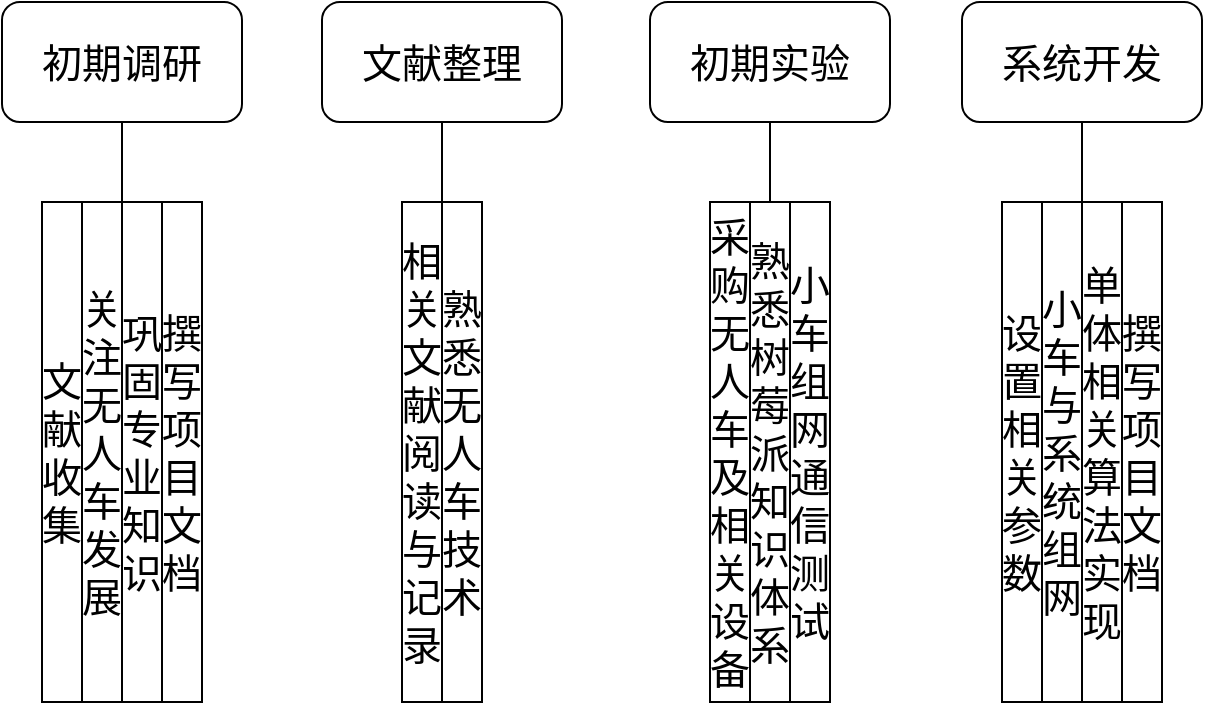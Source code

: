 <mxfile>
    <diagram id="7I0Fuxh0iw9nB6YdbWl7" name="Page-1">
        <mxGraphModel dx="820" dy="421" grid="1" gridSize="10" guides="1" tooltips="1" connect="1" arrows="1" fold="1" page="1" pageScale="1" pageWidth="827" pageHeight="1169" math="0" shadow="0">
            <root>
                <mxCell id="0"/>
                <mxCell id="1" parent="0"/>
                <mxCell id="2" value="&lt;font style=&quot;font-size: 20px&quot; color=&quot;#000000&quot; face=&quot;Comic Sans MS&quot;&gt;初期调研&lt;/font&gt;" style="rounded=1;whiteSpace=wrap;html=1;" parent="1" vertex="1">
                    <mxGeometry x="90" y="70" width="120" height="60" as="geometry"/>
                </mxCell>
                <mxCell id="3" value="&lt;font color=&quot;#000000&quot;&gt;文献收集&lt;/font&gt;" style="rounded=0;whiteSpace=wrap;html=1;fontSize=20;" parent="1" vertex="1">
                    <mxGeometry x="110" y="170" width="20" height="250" as="geometry"/>
                </mxCell>
                <mxCell id="4" value="&lt;font color=&quot;#000000&quot; face=&quot;Comic Sans MS&quot;&gt;关注无人车发展&lt;/font&gt;" style="rounded=0;whiteSpace=wrap;html=1;fontSize=20;" parent="1" vertex="1">
                    <mxGeometry x="130" y="170" width="20" height="250" as="geometry"/>
                </mxCell>
                <mxCell id="5" value="&lt;font color=&quot;#000000&quot; face=&quot;Comic Sans MS&quot;&gt;巩固专业知识&lt;/font&gt;" style="rounded=0;whiteSpace=wrap;html=1;fontSize=20;" parent="1" vertex="1">
                    <mxGeometry x="150" y="170" width="20" height="250" as="geometry"/>
                </mxCell>
                <mxCell id="6" value="&lt;font color=&quot;#000000&quot; face=&quot;Comic Sans MS&quot;&gt;撰写项目文档&lt;/font&gt;" style="rounded=0;whiteSpace=wrap;html=1;fontSize=20;" parent="1" vertex="1">
                    <mxGeometry x="170" y="170" width="20" height="250" as="geometry"/>
                </mxCell>
                <mxCell id="7" value="" style="endArrow=none;html=1;fontSize=20;entryX=0.5;entryY=1;entryDx=0;entryDy=0;exitX=0;exitY=0;exitDx=0;exitDy=0;" parent="1" source="5" target="2" edge="1">
                    <mxGeometry width="50" height="50" relative="1" as="geometry">
                        <mxPoint x="440" y="200" as="sourcePoint"/>
                        <mxPoint x="490" y="150" as="targetPoint"/>
                    </mxGeometry>
                </mxCell>
                <mxCell id="8" value="&lt;font style=&quot;font-size: 20px&quot; color=&quot;#000000&quot; face=&quot;Comic Sans MS&quot;&gt;文献整理&lt;/font&gt;" style="rounded=1;whiteSpace=wrap;html=1;" parent="1" vertex="1">
                    <mxGeometry x="250" y="70" width="120" height="60" as="geometry"/>
                </mxCell>
                <mxCell id="9" value="&lt;font color=&quot;#000000&quot; face=&quot;Comic Sans MS&quot;&gt;相关文献阅读与记录&lt;/font&gt;" style="rounded=0;whiteSpace=wrap;html=1;fontSize=20;" parent="1" vertex="1">
                    <mxGeometry x="290" y="170" width="20" height="250" as="geometry"/>
                </mxCell>
                <mxCell id="10" value="&lt;font color=&quot;#000000&quot; face=&quot;Comic Sans MS&quot;&gt;熟悉无人车技术&lt;/font&gt;" style="rounded=0;whiteSpace=wrap;html=1;fontSize=20;" parent="1" vertex="1">
                    <mxGeometry x="310" y="170" width="20" height="250" as="geometry"/>
                </mxCell>
                <mxCell id="13" value="" style="endArrow=none;html=1;fontSize=20;entryX=0.5;entryY=1;entryDx=0;entryDy=0;exitX=0;exitY=0;exitDx=0;exitDy=0;" parent="1" target="8" edge="1">
                    <mxGeometry width="50" height="50" relative="1" as="geometry">
                        <mxPoint x="310" y="170.0" as="sourcePoint"/>
                        <mxPoint x="650" y="150" as="targetPoint"/>
                    </mxGeometry>
                </mxCell>
                <mxCell id="14" value="&lt;font style=&quot;font-size: 20px&quot; color=&quot;#000000&quot; face=&quot;Comic Sans MS&quot;&gt;初期实验&lt;/font&gt;" style="rounded=1;whiteSpace=wrap;html=1;" parent="1" vertex="1">
                    <mxGeometry x="414" y="70" width="120" height="60" as="geometry"/>
                </mxCell>
                <mxCell id="15" value="&lt;font color=&quot;#000000&quot; face=&quot;Comic Sans MS&quot;&gt;采购无人车及相关设备&lt;/font&gt;" style="rounded=0;whiteSpace=wrap;html=1;fontSize=20;" parent="1" vertex="1">
                    <mxGeometry x="444" y="170" width="20" height="250" as="geometry"/>
                </mxCell>
                <mxCell id="16" value="&lt;font color=&quot;#000000&quot; face=&quot;Comic Sans MS&quot;&gt;熟悉树莓派知识体系&lt;/font&gt;" style="rounded=0;whiteSpace=wrap;html=1;fontSize=20;" parent="1" vertex="1">
                    <mxGeometry x="464" y="170" width="20" height="250" as="geometry"/>
                </mxCell>
                <mxCell id="17" value="&lt;font color=&quot;#000000&quot; face=&quot;Comic Sans MS&quot;&gt;小车组网通信测试&lt;/font&gt;" style="rounded=0;whiteSpace=wrap;html=1;fontSize=20;" parent="1" vertex="1">
                    <mxGeometry x="484" y="170" width="20" height="250" as="geometry"/>
                </mxCell>
                <mxCell id="19" value="" style="endArrow=none;html=1;fontSize=20;entryX=0.5;entryY=1;entryDx=0;entryDy=0;exitX=0.5;exitY=0;exitDx=0;exitDy=0;" parent="1" source="16" target="14" edge="1">
                    <mxGeometry width="50" height="50" relative="1" as="geometry">
                        <mxPoint x="764" y="200" as="sourcePoint"/>
                        <mxPoint x="814" y="150" as="targetPoint"/>
                    </mxGeometry>
                </mxCell>
                <mxCell id="20" value="&lt;font style=&quot;font-size: 20px&quot; color=&quot;#000000&quot; face=&quot;Comic Sans MS&quot;&gt;系统开发&lt;/font&gt;" style="rounded=1;whiteSpace=wrap;html=1;" parent="1" vertex="1">
                    <mxGeometry x="570" y="70" width="120" height="60" as="geometry"/>
                </mxCell>
                <mxCell id="21" value="&lt;font color=&quot;#000000&quot; face=&quot;Comic Sans MS&quot;&gt;设置相关参数&lt;/font&gt;" style="rounded=0;whiteSpace=wrap;html=1;fontSize=20;" parent="1" vertex="1">
                    <mxGeometry x="590" y="170" width="20" height="250" as="geometry"/>
                </mxCell>
                <mxCell id="22" value="&lt;font color=&quot;#000000&quot; face=&quot;Comic Sans MS&quot;&gt;小车与系统组网&lt;/font&gt;" style="rounded=0;whiteSpace=wrap;html=1;fontSize=20;" parent="1" vertex="1">
                    <mxGeometry x="610" y="170" width="20" height="250" as="geometry"/>
                </mxCell>
                <mxCell id="23" value="&lt;font color=&quot;#000000&quot; face=&quot;Comic Sans MS&quot;&gt;单体相关算法实现&lt;/font&gt;" style="rounded=0;whiteSpace=wrap;html=1;fontSize=20;" parent="1" vertex="1">
                    <mxGeometry x="630" y="170" width="20" height="250" as="geometry"/>
                </mxCell>
                <mxCell id="24" value="&lt;font color=&quot;#000000&quot; face=&quot;Comic Sans MS&quot;&gt;撰写项目文档&lt;/font&gt;" style="rounded=0;whiteSpace=wrap;html=1;fontSize=20;" parent="1" vertex="1">
                    <mxGeometry x="650" y="170" width="20" height="250" as="geometry"/>
                </mxCell>
                <mxCell id="25" value="" style="endArrow=none;html=1;fontSize=20;entryX=0.5;entryY=1;entryDx=0;entryDy=0;exitX=0;exitY=0;exitDx=0;exitDy=0;" parent="1" source="23" target="20" edge="1">
                    <mxGeometry width="50" height="50" relative="1" as="geometry">
                        <mxPoint x="920" y="200" as="sourcePoint"/>
                        <mxPoint x="970" y="150" as="targetPoint"/>
                    </mxGeometry>
                </mxCell>
            </root>
        </mxGraphModel>
    </diagram>
</mxfile>